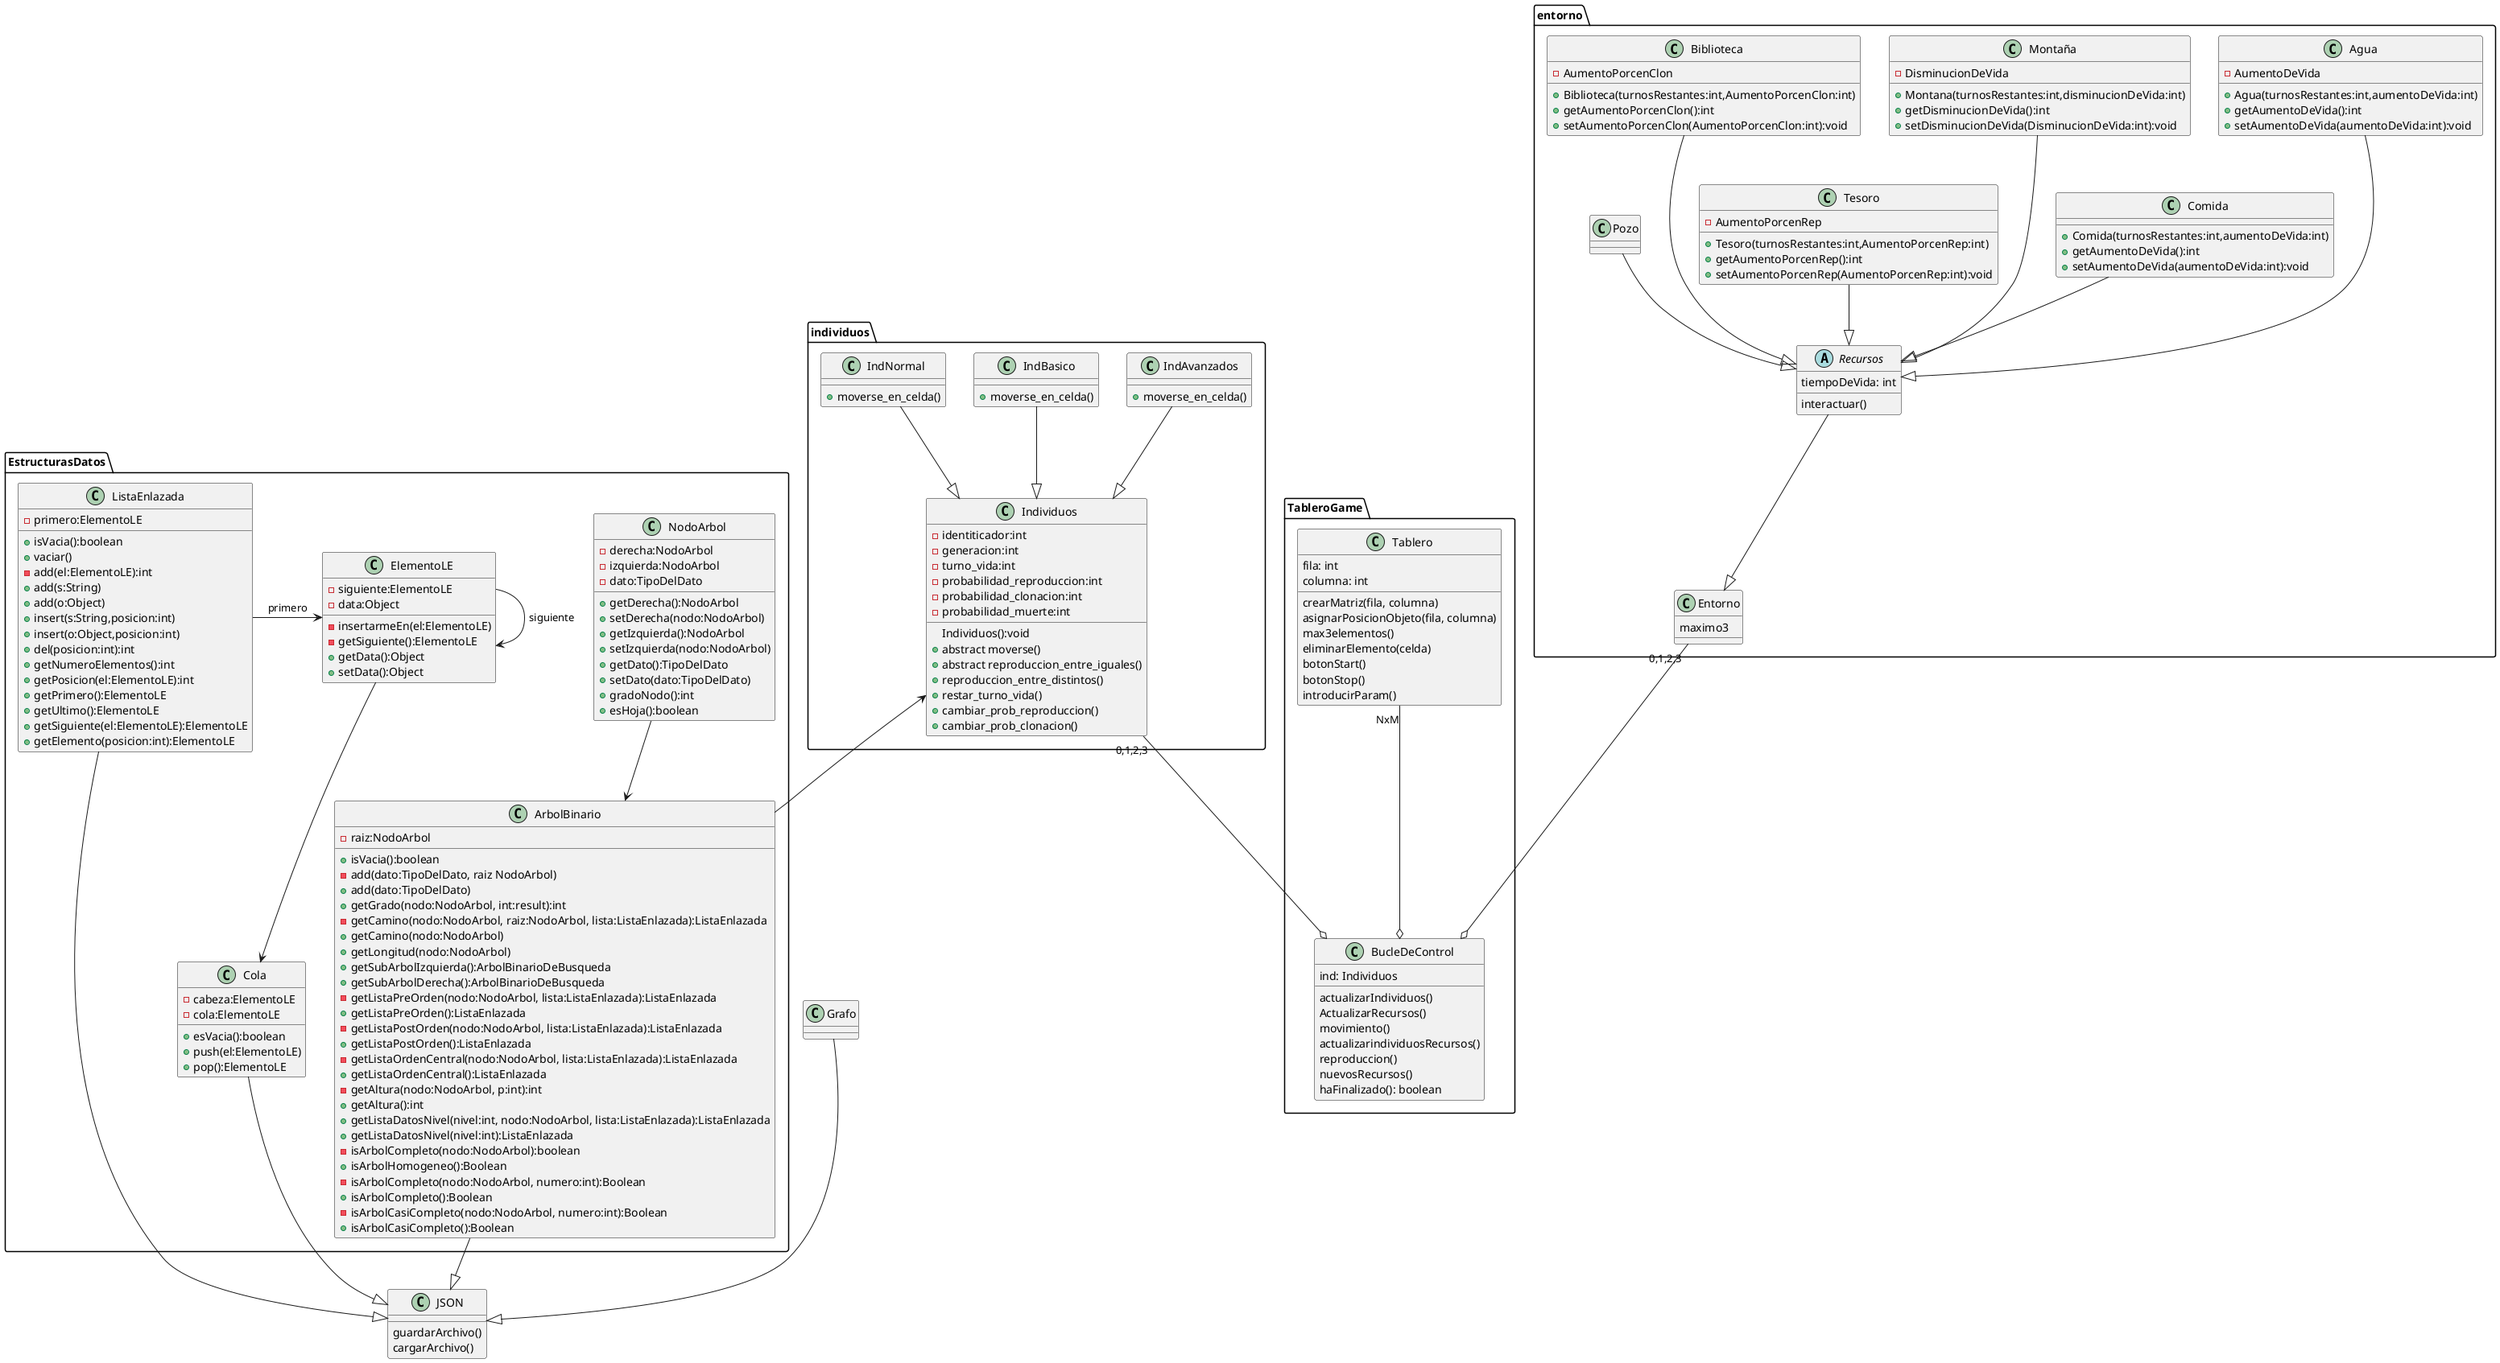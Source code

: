@startuml
'https://plantuml.com/object-diagram

package TableroGame {
    class Tablero {
        fila: int
        columna: int
        crearMatriz(fila, columna)
        asignarPosicionObjeto(fila, columna)
        max3elementos()
        eliminarElemento(celda)
        botonStart()
        botonStop()
        introducirParam()
    }

    class BucleDeControl {
        ind: Individuos
        actualizarIndividuos()
        ActualizarRecursos()
        movimiento()
        actualizarindividuosRecursos()
        reproduccion()
        nuevosRecursos()
        haFinalizado(): boolean
    }
}

package EstructurasDatos {
    class ArbolBinario {
        -raiz:NodoArbol
        +isVacia():boolean
        -add(dato:TipoDelDato, raiz NodoArbol)
        +add(dato:TipoDelDato)
        +getGrado(nodo:NodoArbol, int:result):int
        -getCamino(nodo:NodoArbol, raiz:NodoArbol, lista:ListaEnlazada):ListaEnlazada
        +getCamino(nodo:NodoArbol)
        +getLongitud(nodo:NodoArbol)
        +getSubArbolIzquierda():ArbolBinarioDeBusqueda
        +getSubArbolDerecha():ArbolBinarioDeBusqueda
        -getListaPreOrden(nodo:NodoArbol, lista:ListaEnlazada):ListaEnlazada
        +getListaPreOrden():ListaEnlazada
        -getListaPostOrden(nodo:NodoArbol, lista:ListaEnlazada):ListaEnlazada
        +getListaPostOrden():ListaEnlazada
        -getListaOrdenCentral(nodo:NodoArbol, lista:ListaEnlazada):ListaEnlazada
        +getListaOrdenCentral():ListaEnlazada
        -getAltura(nodo:NodoArbol, p:int):int
        +getAltura():int
        +getListaDatosNivel(nivel:int, nodo:NodoArbol, lista:ListaEnlazada):ListaEnlazada
        +getListaDatosNivel(nivel:int):ListaEnlazada
        -isArbolCompleto(nodo:NodoArbol):boolean
        +isArbolHomogeneo():Boolean
        -isArbolCompleto(nodo:NodoArbol, numero:int):Boolean
        +isArbolCompleto():Boolean
        -isArbolCasiCompleto(nodo:NodoArbol, numero:int):Boolean
        +isArbolCasiCompleto():Boolean
    }

    class NodoArbol {
        -derecha:NodoArbol
        -izquierda:NodoArbol
        -dato:TipoDelDato
        +getDerecha():NodoArbol
        +setDerecha(nodo:NodoArbol)
        +getIzquierda():NodoArbol
        +setIzquierda(nodo:NodoArbol)
        +getDato():TipoDelDato
        +setDato(dato:TipoDelDato)
        +gradoNodo():int
        +esHoja():boolean
    }

    class ListaEnlazada {
        -primero:ElementoLE
        +isVacia():boolean
        +vaciar()
        -add(el:ElementoLE):int
        +add(s:String)
        +add(o:Object)
        +insert(s:String,posicion:int)
        +insert(o:Object,posicion:int)
        +del(posicion:int):int
        +getNumeroElementos():int
        +getPosicion(el:ElementoLE):int
        +getPrimero():ElementoLE
        +getUltimo():ElementoLE
        +getSiguiente(el:ElementoLE):ElementoLE
        +getElemento(posicion:int):ElementoLE
    }

    class ElementoLE {
        -siguiente:ElementoLE
        -data:Object
        -insertarmeEn(el:ElementoLE)
        -getSiguiente():ElementoLE
        +getData():Object
        +setData():Object
    }

    class Cola {
        -cabeza:ElementoLE
        -cola:ElementoLE
        +esVacia():boolean
        +push(el:ElementoLE)
        +pop():ElementoLE
    }
}

package entorno {
    class Entorno {
        maximo3
    }

    abstract class Recursos {
        tiempoDeVida: int
        interactuar()
    }

    class Agua {
        -AumentoDeVida
        +Agua(turnosRestantes:int,aumentoDeVida:int)
        +getAumentoDeVida():int
        +setAumentoDeVida(aumentoDeVida:int):void
    }

    class Comida {
        +Comida(turnosRestantes:int,aumentoDeVida:int)
        +getAumentoDeVida():int
        +setAumentoDeVida(aumentoDeVida:int):void
    }

    class Montaña {
        -DisminucionDeVida
        +Montana(turnosRestantes:int,disminucionDeVida:int)
        +getDisminucionDeVida():int
        +setDisminucionDeVida(DisminucionDeVida:int):void
    }

    class Tesoro {
        -AumentoPorcenRep
        +Tesoro(turnosRestantes:int,AumentoPorcenRep:int)
        +getAumentoPorcenRep():int
        +setAumentoPorcenRep(AumentoPorcenRep:int):void
    }

    class Biblioteca {
        -AumentoPorcenClon
        +Biblioteca(turnosRestantes:int,AumentoPorcenClon:int)
        +getAumentoPorcenClon():int
        +setAumentoPorcenClon(AumentoPorcenClon:int):void
    }

    class Pozo {}
}

package individuos {
    class Individuos {
        Individuos():void
        -identiticador:int
        -generacion:int
        -turno_vida:int
        -probabilidad_reproduccion:int
        -probabilidad_clonacion:int
        -probabilidad_muerte:int
        +abstract moverse()
        +abstract reproduccion_entre_iguales()
        +reproduccion_entre_distintos()
        +restar_turno_vida()
        +cambiar_prob_reproduccion()
        +cambiar_prob_clonacion()
    }

    class IndBasico {
        +moverse_en_celda()
    }

    class IndNormal {
        +moverse_en_celda()
    }

    class IndAvanzados {
        +moverse_en_celda()
    }
}

class JSON {
    guardarArchivo()
    cargarArchivo()
}

class Grafo {}

Individuos "0,1,2,3" --o BucleDeControl
Entorno "0,1,2,3" --o BucleDeControl
Tablero "NxM" --o BucleDeControl

IndAvanzados --|> Individuos
IndBasico --|> Individuos
IndNormal --|> Individuos

Recursos --|> Entorno
Agua ---|> Recursos
Montaña ---|> Recursos
Comida --|> Recursos
Tesoro --|> Recursos
Biblioteca ---|> Recursos
Pozo --|> Recursos

ElementoLE --> Cola
NodoArbol --> ArbolBinario
ArbolBinario --|> JSON
ListaEnlazada --|> JSON
Grafo --|> JSON
Cola --|> JSON
Individuos <-- ArbolBinario

ElementoLE --> ElementoLE:siguiente
ListaEnlazada -left-> ElementoLE:primero

@enduml
